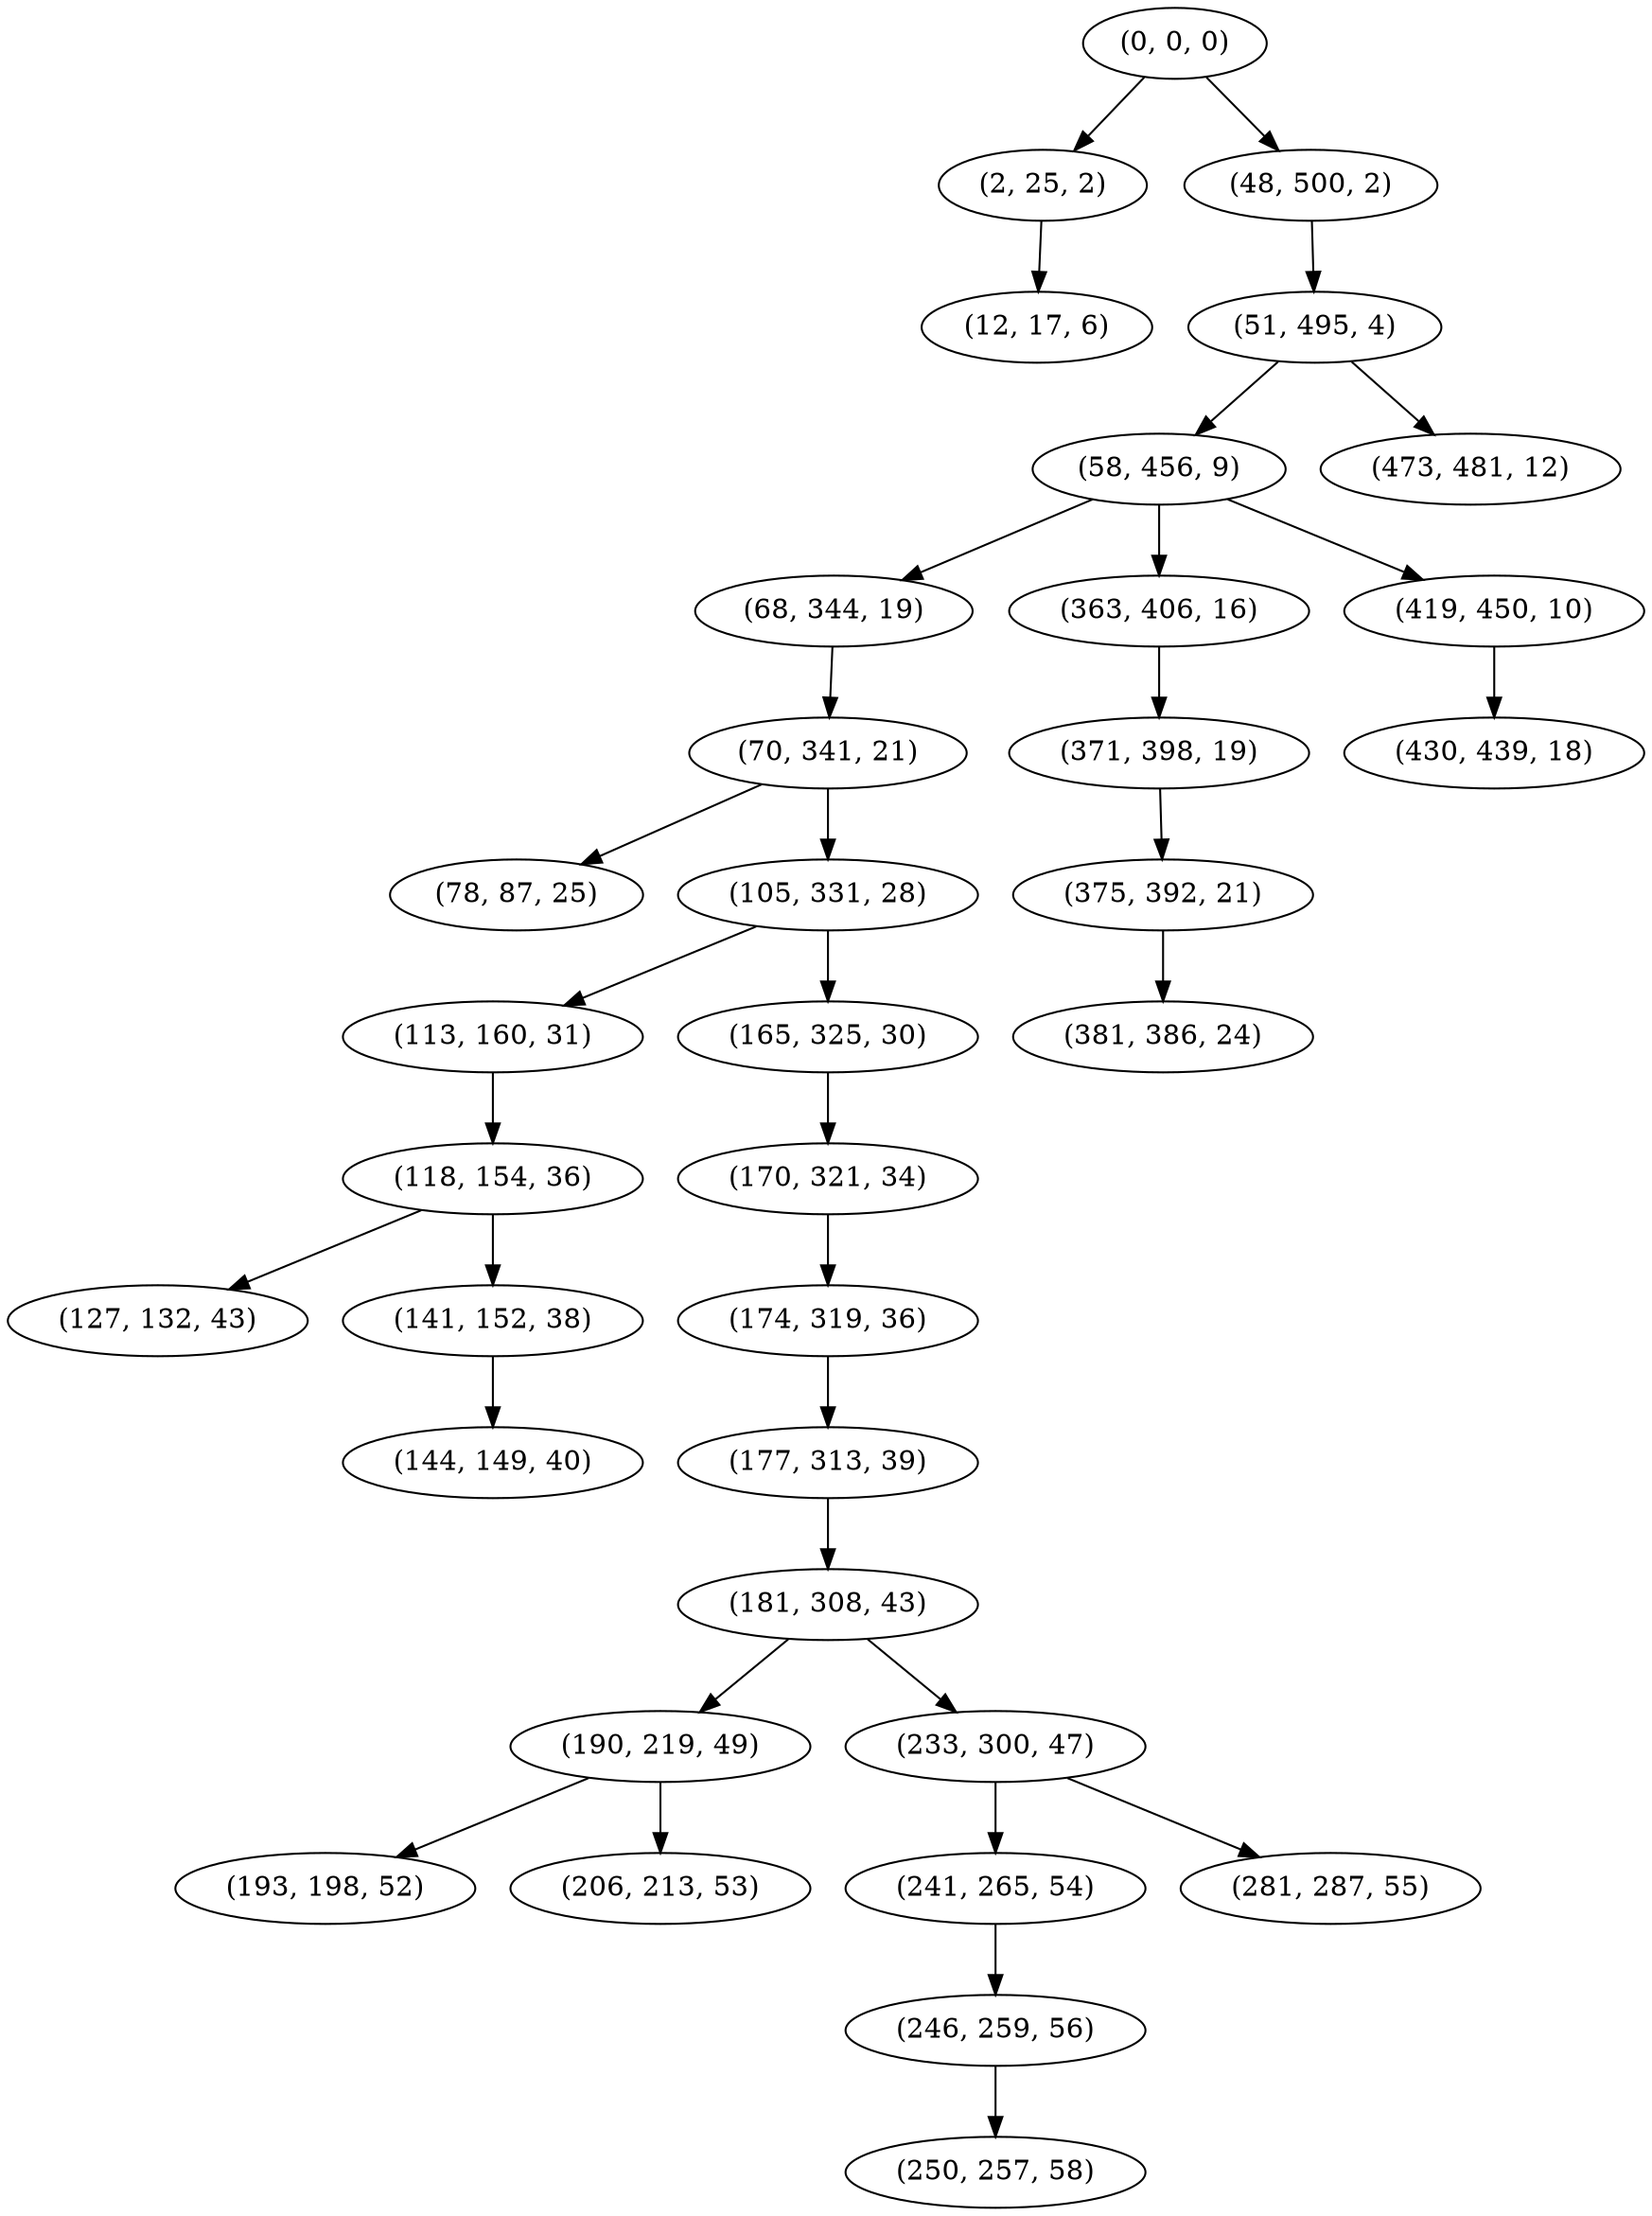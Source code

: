 digraph tree {
    "(0, 0, 0)";
    "(2, 25, 2)";
    "(12, 17, 6)";
    "(48, 500, 2)";
    "(51, 495, 4)";
    "(58, 456, 9)";
    "(68, 344, 19)";
    "(70, 341, 21)";
    "(78, 87, 25)";
    "(105, 331, 28)";
    "(113, 160, 31)";
    "(118, 154, 36)";
    "(127, 132, 43)";
    "(141, 152, 38)";
    "(144, 149, 40)";
    "(165, 325, 30)";
    "(170, 321, 34)";
    "(174, 319, 36)";
    "(177, 313, 39)";
    "(181, 308, 43)";
    "(190, 219, 49)";
    "(193, 198, 52)";
    "(206, 213, 53)";
    "(233, 300, 47)";
    "(241, 265, 54)";
    "(246, 259, 56)";
    "(250, 257, 58)";
    "(281, 287, 55)";
    "(363, 406, 16)";
    "(371, 398, 19)";
    "(375, 392, 21)";
    "(381, 386, 24)";
    "(419, 450, 10)";
    "(430, 439, 18)";
    "(473, 481, 12)";
    "(0, 0, 0)" -> "(2, 25, 2)";
    "(0, 0, 0)" -> "(48, 500, 2)";
    "(2, 25, 2)" -> "(12, 17, 6)";
    "(48, 500, 2)" -> "(51, 495, 4)";
    "(51, 495, 4)" -> "(58, 456, 9)";
    "(51, 495, 4)" -> "(473, 481, 12)";
    "(58, 456, 9)" -> "(68, 344, 19)";
    "(58, 456, 9)" -> "(363, 406, 16)";
    "(58, 456, 9)" -> "(419, 450, 10)";
    "(68, 344, 19)" -> "(70, 341, 21)";
    "(70, 341, 21)" -> "(78, 87, 25)";
    "(70, 341, 21)" -> "(105, 331, 28)";
    "(105, 331, 28)" -> "(113, 160, 31)";
    "(105, 331, 28)" -> "(165, 325, 30)";
    "(113, 160, 31)" -> "(118, 154, 36)";
    "(118, 154, 36)" -> "(127, 132, 43)";
    "(118, 154, 36)" -> "(141, 152, 38)";
    "(141, 152, 38)" -> "(144, 149, 40)";
    "(165, 325, 30)" -> "(170, 321, 34)";
    "(170, 321, 34)" -> "(174, 319, 36)";
    "(174, 319, 36)" -> "(177, 313, 39)";
    "(177, 313, 39)" -> "(181, 308, 43)";
    "(181, 308, 43)" -> "(190, 219, 49)";
    "(181, 308, 43)" -> "(233, 300, 47)";
    "(190, 219, 49)" -> "(193, 198, 52)";
    "(190, 219, 49)" -> "(206, 213, 53)";
    "(233, 300, 47)" -> "(241, 265, 54)";
    "(233, 300, 47)" -> "(281, 287, 55)";
    "(241, 265, 54)" -> "(246, 259, 56)";
    "(246, 259, 56)" -> "(250, 257, 58)";
    "(363, 406, 16)" -> "(371, 398, 19)";
    "(371, 398, 19)" -> "(375, 392, 21)";
    "(375, 392, 21)" -> "(381, 386, 24)";
    "(419, 450, 10)" -> "(430, 439, 18)";
}
